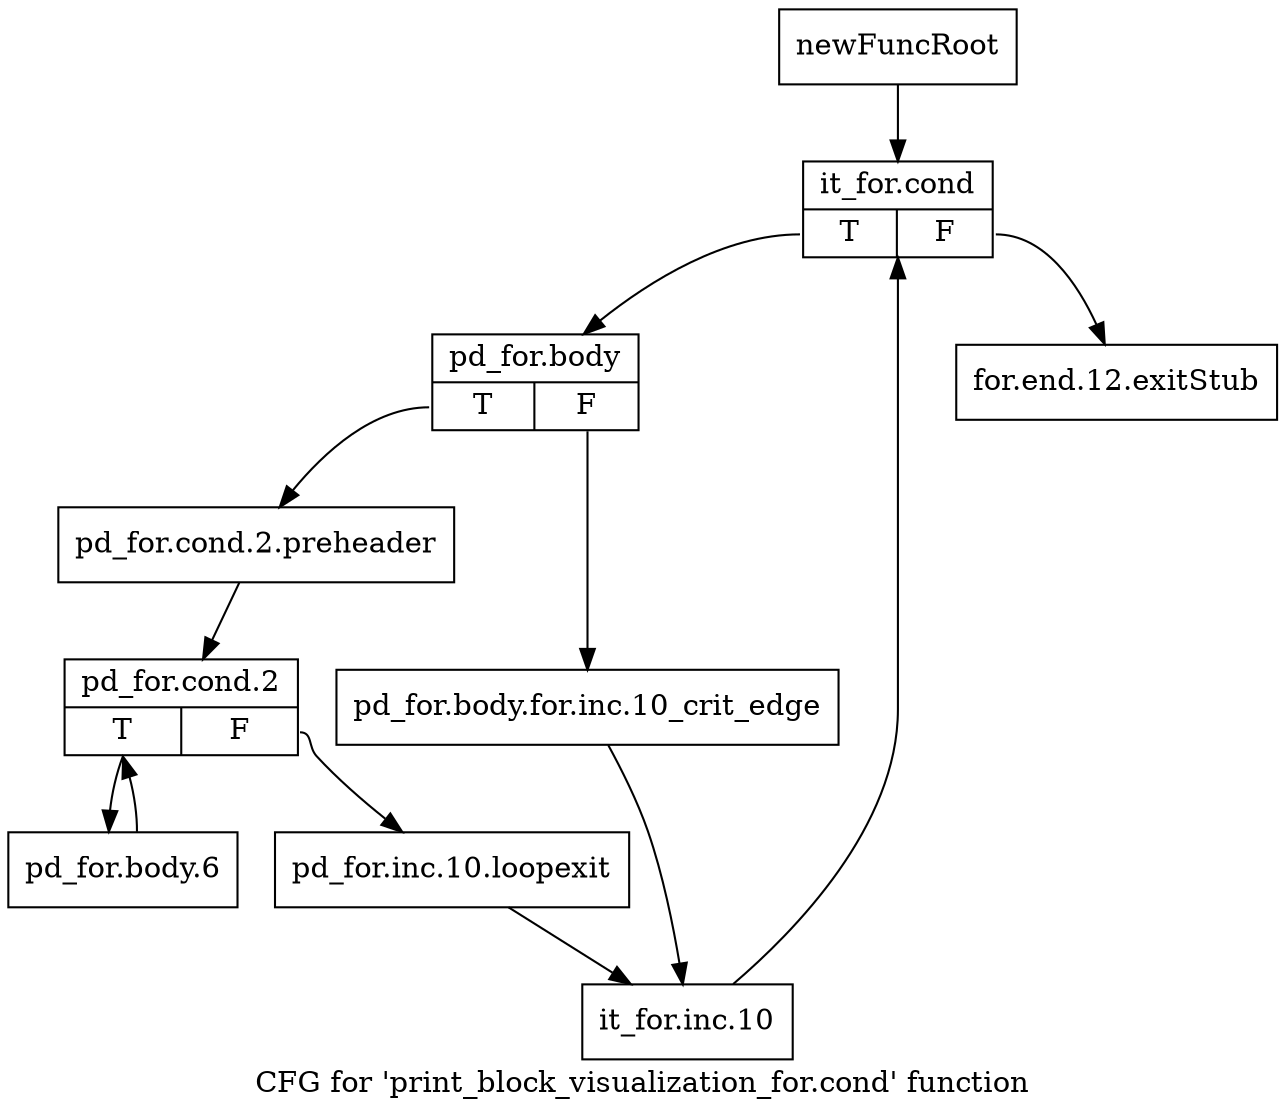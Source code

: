 digraph "CFG for 'print_block_visualization_for.cond' function" {
	label="CFG for 'print_block_visualization_for.cond' function";

	Node0xc2613c0 [shape=record,label="{newFuncRoot}"];
	Node0xc2613c0 -> Node0xc261460;
	Node0xc261410 [shape=record,label="{for.end.12.exitStub}"];
	Node0xc261460 [shape=record,label="{it_for.cond|{<s0>T|<s1>F}}"];
	Node0xc261460:s0 -> Node0xc2614b0;
	Node0xc261460:s1 -> Node0xc261410;
	Node0xc2614b0 [shape=record,label="{pd_for.body|{<s0>T|<s1>F}}"];
	Node0xc2614b0:s0 -> Node0xc2619c0;
	Node0xc2614b0:s1 -> Node0xc261500;
	Node0xc261500 [shape=record,label="{pd_for.body.for.inc.10_crit_edge}"];
	Node0xc261500 -> Node0xc261ab0;
	Node0xc2619c0 [shape=record,label="{pd_for.cond.2.preheader}"];
	Node0xc2619c0 -> Node0xc261a10;
	Node0xc261a10 [shape=record,label="{pd_for.cond.2|{<s0>T|<s1>F}}"];
	Node0xc261a10:s0 -> Node0xc261b00;
	Node0xc261a10:s1 -> Node0xc261a60;
	Node0xc261a60 [shape=record,label="{pd_for.inc.10.loopexit}"];
	Node0xc261a60 -> Node0xc261ab0;
	Node0xc261ab0 [shape=record,label="{it_for.inc.10}"];
	Node0xc261ab0 -> Node0xc261460;
	Node0xc261b00 [shape=record,label="{pd_for.body.6}"];
	Node0xc261b00 -> Node0xc261a10;
}
